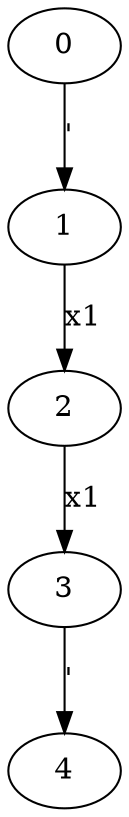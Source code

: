 digraph G {
0;1;2;3;4;
0 -> 1 [label="'"]1 -> 2 [label="x1"];
2 -> 3 [label="x1"];
3 -> 4 [label="'"]
}